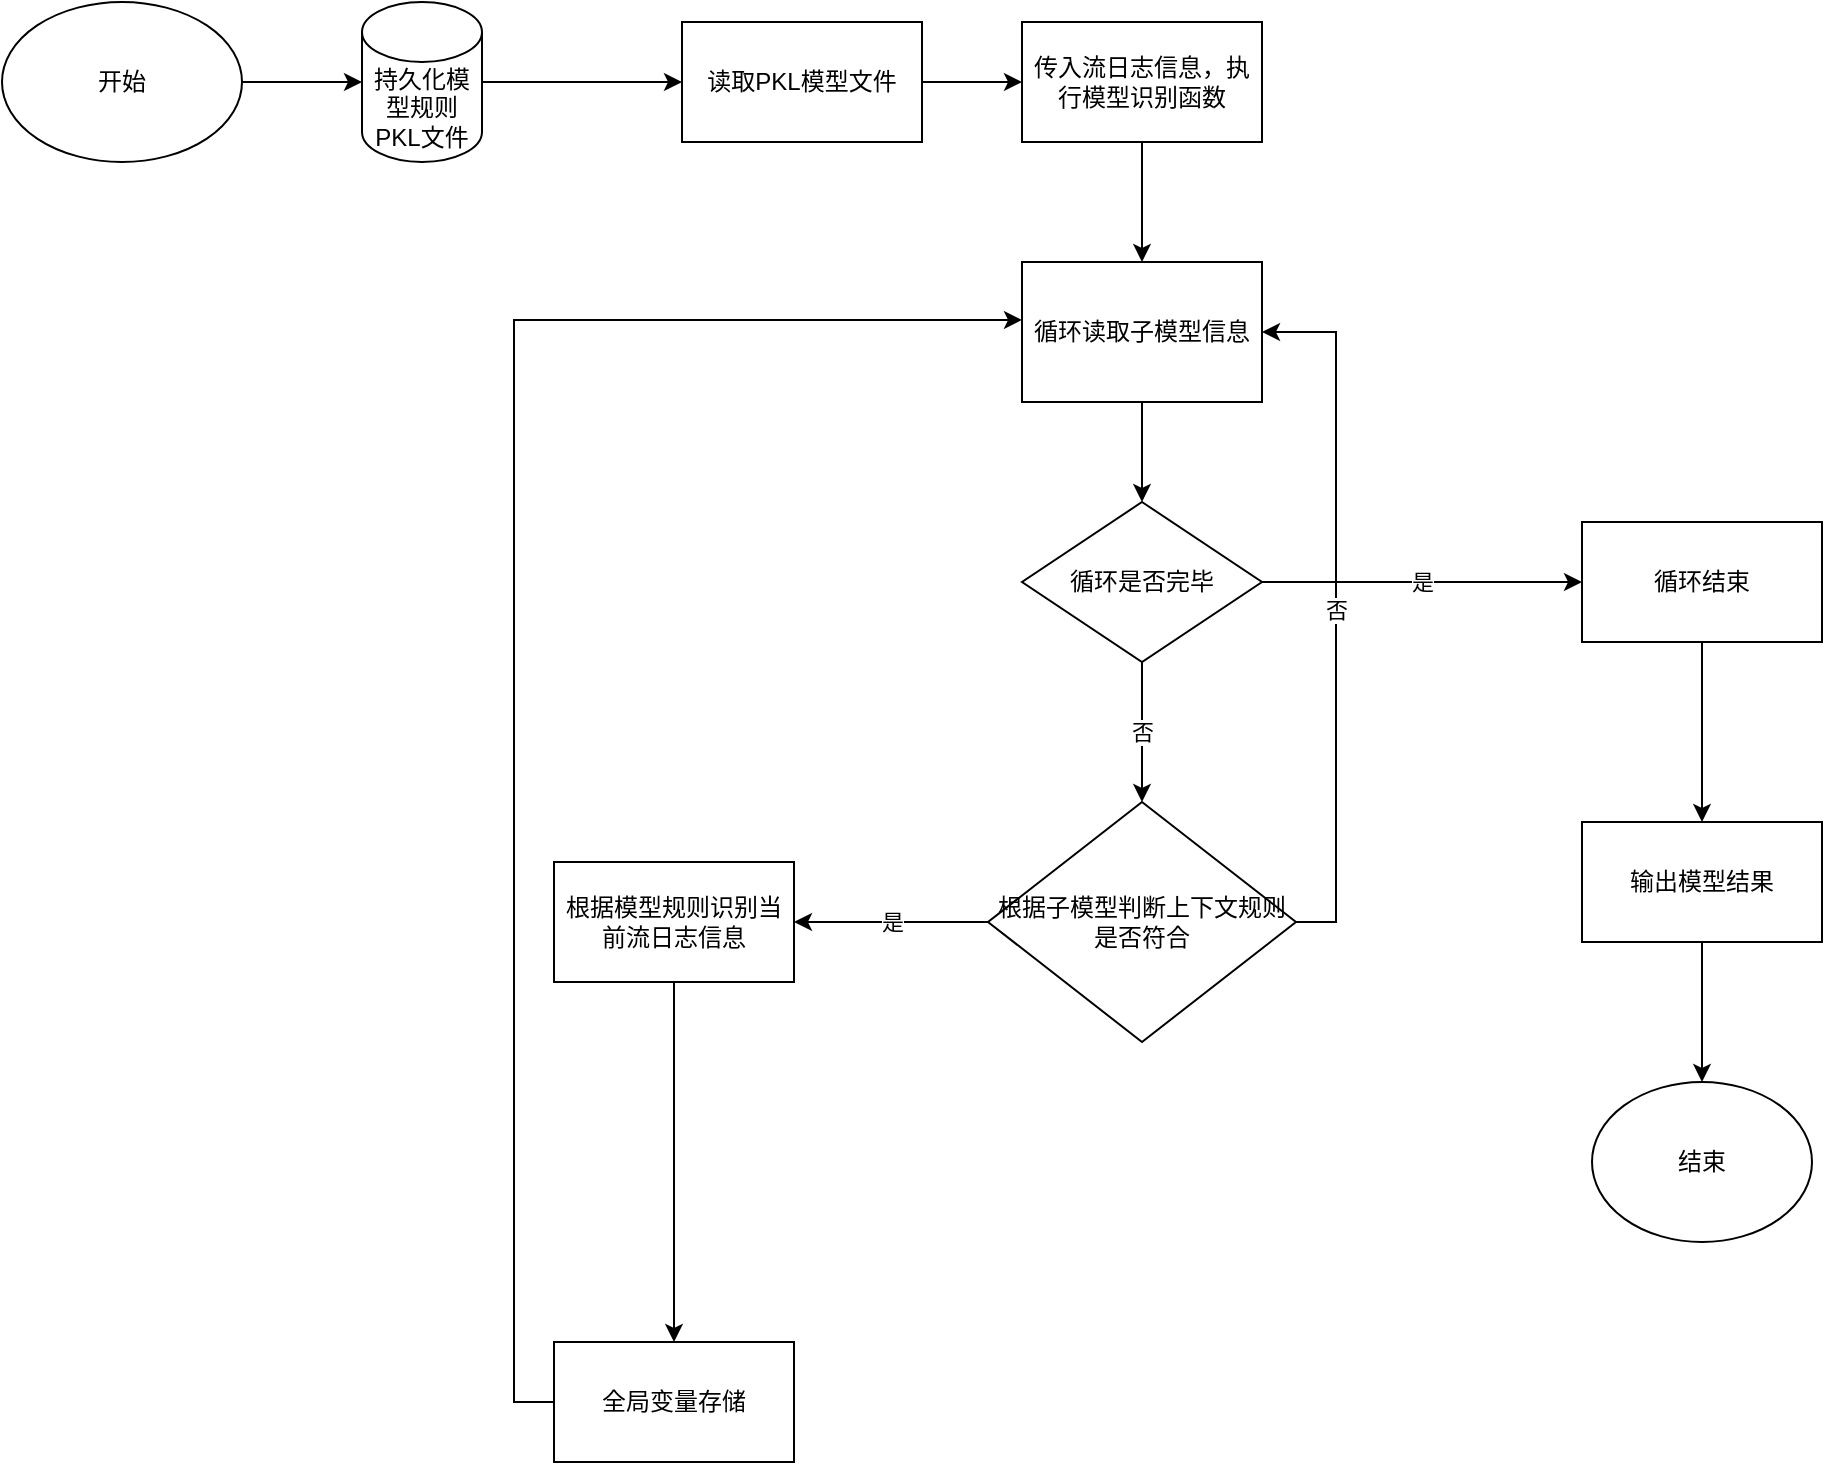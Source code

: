 <mxfile version="24.6.4" type="device">
  <diagram name="第 1 页" id="vec3bR0r-u0DjWlboLGP">
    <mxGraphModel dx="2261" dy="738" grid="1" gridSize="10" guides="1" tooltips="1" connect="1" arrows="1" fold="1" page="1" pageScale="1" pageWidth="827" pageHeight="1169" math="0" shadow="0">
      <root>
        <mxCell id="0" />
        <mxCell id="1" parent="0" />
        <mxCell id="x5Shr0YdNZGXkqfEMWZu-1" value="开始" style="ellipse;whiteSpace=wrap;html=1;" vertex="1" parent="1">
          <mxGeometry x="-260" y="240" width="120" height="80" as="geometry" />
        </mxCell>
        <mxCell id="x5Shr0YdNZGXkqfEMWZu-5" value="" style="edgeStyle=orthogonalEdgeStyle;rounded=0;orthogonalLoop=1;jettySize=auto;html=1;entryX=0;entryY=0.5;entryDx=0;entryDy=0;" edge="1" parent="1" source="x5Shr0YdNZGXkqfEMWZu-2" target="x5Shr0YdNZGXkqfEMWZu-4">
          <mxGeometry relative="1" as="geometry" />
        </mxCell>
        <mxCell id="x5Shr0YdNZGXkqfEMWZu-2" value="持久化模型规则PKL文件" style="shape=cylinder3;whiteSpace=wrap;html=1;boundedLbl=1;backgroundOutline=1;size=15;" vertex="1" parent="1">
          <mxGeometry x="-80" y="240" width="60" height="80" as="geometry" />
        </mxCell>
        <mxCell id="x5Shr0YdNZGXkqfEMWZu-7" value="" style="edgeStyle=orthogonalEdgeStyle;rounded=0;orthogonalLoop=1;jettySize=auto;html=1;" edge="1" parent="1" source="x5Shr0YdNZGXkqfEMWZu-4" target="x5Shr0YdNZGXkqfEMWZu-6">
          <mxGeometry relative="1" as="geometry" />
        </mxCell>
        <mxCell id="x5Shr0YdNZGXkqfEMWZu-4" value="读取PKL模型文件" style="whiteSpace=wrap;html=1;" vertex="1" parent="1">
          <mxGeometry x="80" y="250" width="120" height="60" as="geometry" />
        </mxCell>
        <mxCell id="x5Shr0YdNZGXkqfEMWZu-9" value="" style="edgeStyle=orthogonalEdgeStyle;rounded=0;orthogonalLoop=1;jettySize=auto;html=1;" edge="1" parent="1" source="x5Shr0YdNZGXkqfEMWZu-6">
          <mxGeometry relative="1" as="geometry">
            <mxPoint x="310" y="370" as="targetPoint" />
          </mxGeometry>
        </mxCell>
        <mxCell id="x5Shr0YdNZGXkqfEMWZu-6" value="传入流日志信息，执行模型识别函数" style="whiteSpace=wrap;html=1;" vertex="1" parent="1">
          <mxGeometry x="250" y="250" width="120" height="60" as="geometry" />
        </mxCell>
        <mxCell id="x5Shr0YdNZGXkqfEMWZu-13" style="edgeStyle=orthogonalEdgeStyle;rounded=0;orthogonalLoop=1;jettySize=auto;html=1;exitX=1;exitY=0.5;exitDx=0;exitDy=0;entryX=0;entryY=0.5;entryDx=0;entryDy=0;entryPerimeter=0;" edge="1" parent="1" source="x5Shr0YdNZGXkqfEMWZu-1" target="x5Shr0YdNZGXkqfEMWZu-2">
          <mxGeometry relative="1" as="geometry" />
        </mxCell>
        <mxCell id="x5Shr0YdNZGXkqfEMWZu-20" value="是" style="edgeStyle=orthogonalEdgeStyle;rounded=0;orthogonalLoop=1;jettySize=auto;html=1;" edge="1" parent="1" source="x5Shr0YdNZGXkqfEMWZu-14" target="x5Shr0YdNZGXkqfEMWZu-19">
          <mxGeometry relative="1" as="geometry" />
        </mxCell>
        <mxCell id="x5Shr0YdNZGXkqfEMWZu-14" value="根据子模型判断上下文规则是否符合" style="rhombus;whiteSpace=wrap;html=1;" vertex="1" parent="1">
          <mxGeometry x="233" y="640" width="154" height="120" as="geometry" />
        </mxCell>
        <mxCell id="x5Shr0YdNZGXkqfEMWZu-28" value="" style="edgeStyle=orthogonalEdgeStyle;rounded=0;orthogonalLoop=1;jettySize=auto;html=1;" edge="1" parent="1" source="x5Shr0YdNZGXkqfEMWZu-17" target="x5Shr0YdNZGXkqfEMWZu-27">
          <mxGeometry relative="1" as="geometry" />
        </mxCell>
        <mxCell id="x5Shr0YdNZGXkqfEMWZu-17" value="循环读取子模型信息" style="rounded=0;whiteSpace=wrap;html=1;" vertex="1" parent="1">
          <mxGeometry x="250" y="370" width="120" height="70" as="geometry" />
        </mxCell>
        <mxCell id="x5Shr0YdNZGXkqfEMWZu-25" value="" style="edgeStyle=orthogonalEdgeStyle;rounded=0;orthogonalLoop=1;jettySize=auto;html=1;" edge="1" parent="1" source="x5Shr0YdNZGXkqfEMWZu-19" target="x5Shr0YdNZGXkqfEMWZu-24">
          <mxGeometry relative="1" as="geometry" />
        </mxCell>
        <mxCell id="x5Shr0YdNZGXkqfEMWZu-19" value="根据模型规则识别当前流日志信息" style="whiteSpace=wrap;html=1;" vertex="1" parent="1">
          <mxGeometry x="16" y="670" width="120" height="60" as="geometry" />
        </mxCell>
        <mxCell id="x5Shr0YdNZGXkqfEMWZu-24" value="全局变量存储" style="whiteSpace=wrap;html=1;" vertex="1" parent="1">
          <mxGeometry x="16" y="910" width="120" height="60" as="geometry" />
        </mxCell>
        <mxCell id="x5Shr0YdNZGXkqfEMWZu-29" value="否" style="edgeStyle=orthogonalEdgeStyle;rounded=0;orthogonalLoop=1;jettySize=auto;html=1;exitX=0.5;exitY=1;exitDx=0;exitDy=0;entryX=0.5;entryY=0;entryDx=0;entryDy=0;" edge="1" parent="1" source="x5Shr0YdNZGXkqfEMWZu-27" target="x5Shr0YdNZGXkqfEMWZu-14">
          <mxGeometry relative="1" as="geometry" />
        </mxCell>
        <mxCell id="x5Shr0YdNZGXkqfEMWZu-32" value="是" style="edgeStyle=orthogonalEdgeStyle;rounded=0;orthogonalLoop=1;jettySize=auto;html=1;" edge="1" parent="1" source="x5Shr0YdNZGXkqfEMWZu-27" target="x5Shr0YdNZGXkqfEMWZu-31">
          <mxGeometry relative="1" as="geometry" />
        </mxCell>
        <mxCell id="x5Shr0YdNZGXkqfEMWZu-27" value="循环是否完毕" style="rhombus;whiteSpace=wrap;html=1;rounded=0;" vertex="1" parent="1">
          <mxGeometry x="250" y="490" width="120" height="80" as="geometry" />
        </mxCell>
        <mxCell id="x5Shr0YdNZGXkqfEMWZu-30" style="edgeStyle=orthogonalEdgeStyle;rounded=0;orthogonalLoop=1;jettySize=auto;html=1;exitX=0;exitY=0.5;exitDx=0;exitDy=0;entryX=0;entryY=0.414;entryDx=0;entryDy=0;entryPerimeter=0;" edge="1" parent="1" source="x5Shr0YdNZGXkqfEMWZu-24" target="x5Shr0YdNZGXkqfEMWZu-17">
          <mxGeometry relative="1" as="geometry" />
        </mxCell>
        <mxCell id="x5Shr0YdNZGXkqfEMWZu-34" value="" style="edgeStyle=orthogonalEdgeStyle;rounded=0;orthogonalLoop=1;jettySize=auto;html=1;" edge="1" parent="1" source="x5Shr0YdNZGXkqfEMWZu-31" target="x5Shr0YdNZGXkqfEMWZu-33">
          <mxGeometry relative="1" as="geometry" />
        </mxCell>
        <mxCell id="x5Shr0YdNZGXkqfEMWZu-31" value="循环结束" style="whiteSpace=wrap;html=1;rounded=0;" vertex="1" parent="1">
          <mxGeometry x="530" y="500" width="120" height="60" as="geometry" />
        </mxCell>
        <mxCell id="x5Shr0YdNZGXkqfEMWZu-37" value="" style="edgeStyle=orthogonalEdgeStyle;rounded=0;orthogonalLoop=1;jettySize=auto;html=1;" edge="1" parent="1" source="x5Shr0YdNZGXkqfEMWZu-33" target="x5Shr0YdNZGXkqfEMWZu-36">
          <mxGeometry relative="1" as="geometry" />
        </mxCell>
        <mxCell id="x5Shr0YdNZGXkqfEMWZu-33" value="输出模型结果" style="whiteSpace=wrap;html=1;rounded=0;" vertex="1" parent="1">
          <mxGeometry x="530" y="650" width="120" height="60" as="geometry" />
        </mxCell>
        <mxCell id="x5Shr0YdNZGXkqfEMWZu-35" value="否" style="edgeStyle=orthogonalEdgeStyle;rounded=0;orthogonalLoop=1;jettySize=auto;html=1;exitX=1;exitY=0.5;exitDx=0;exitDy=0;entryX=1;entryY=0.5;entryDx=0;entryDy=0;" edge="1" parent="1" source="x5Shr0YdNZGXkqfEMWZu-14" target="x5Shr0YdNZGXkqfEMWZu-17">
          <mxGeometry relative="1" as="geometry">
            <mxPoint x="380" y="405" as="targetPoint" />
            <Array as="points">
              <mxPoint x="407" y="700" />
              <mxPoint x="407" y="405" />
            </Array>
          </mxGeometry>
        </mxCell>
        <mxCell id="x5Shr0YdNZGXkqfEMWZu-36" value="结束" style="ellipse;whiteSpace=wrap;html=1;rounded=0;" vertex="1" parent="1">
          <mxGeometry x="535" y="780" width="110" height="80" as="geometry" />
        </mxCell>
      </root>
    </mxGraphModel>
  </diagram>
</mxfile>
